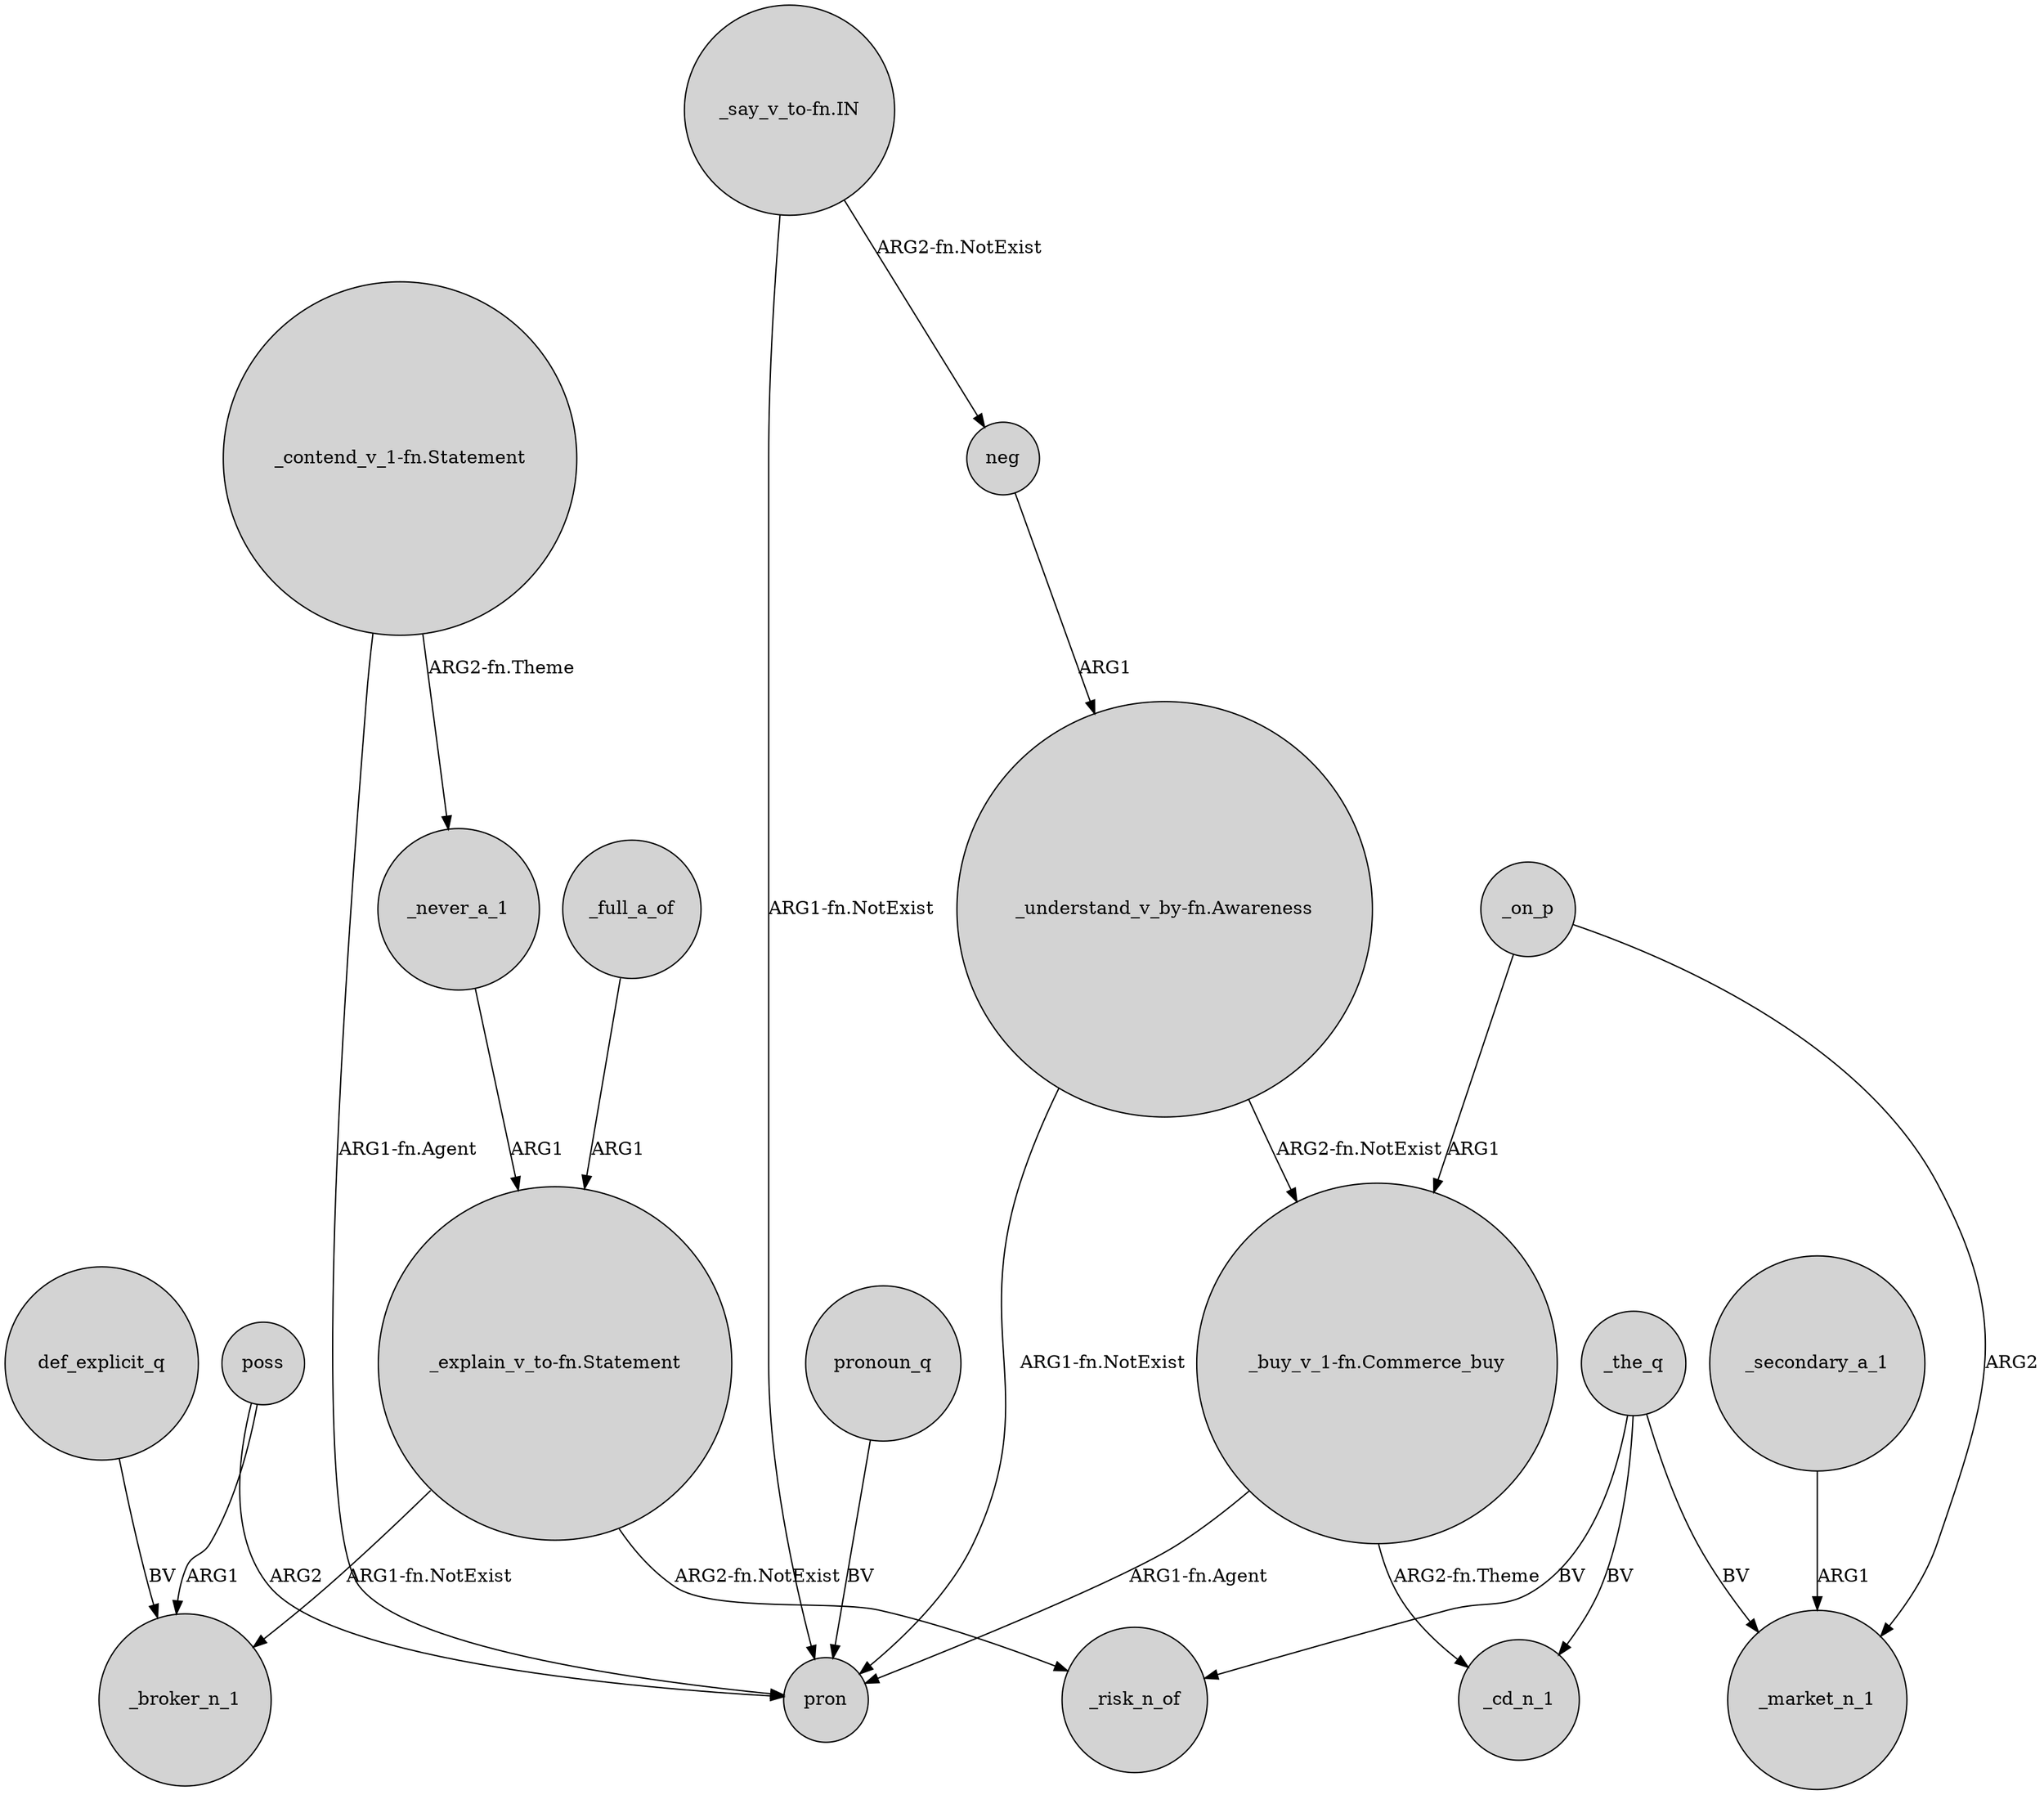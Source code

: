 digraph {
	node [shape=circle style=filled]
	"_explain_v_to-fn.Statement" -> _broker_n_1 [label="ARG1-fn.NotExist"]
	"_understand_v_by-fn.Awareness" -> pron [label="ARG1-fn.NotExist"]
	poss -> pron [label=ARG2]
	"_explain_v_to-fn.Statement" -> _risk_n_of [label="ARG2-fn.NotExist"]
	"_buy_v_1-fn.Commerce_buy" -> pron [label="ARG1-fn.Agent"]
	"_understand_v_by-fn.Awareness" -> "_buy_v_1-fn.Commerce_buy" [label="ARG2-fn.NotExist"]
	"_say_v_to-fn.IN" -> pron [label="ARG1-fn.NotExist"]
	_on_p -> _market_n_1 [label=ARG2]
	"_contend_v_1-fn.Statement" -> pron [label="ARG1-fn.Agent"]
	"_contend_v_1-fn.Statement" -> _never_a_1 [label="ARG2-fn.Theme"]
	_full_a_of -> "_explain_v_to-fn.Statement" [label=ARG1]
	"_buy_v_1-fn.Commerce_buy" -> _cd_n_1 [label="ARG2-fn.Theme"]
	_the_q -> _cd_n_1 [label=BV]
	pronoun_q -> pron [label=BV]
	neg -> "_understand_v_by-fn.Awareness" [label=ARG1]
	_secondary_a_1 -> _market_n_1 [label=ARG1]
	_on_p -> "_buy_v_1-fn.Commerce_buy" [label=ARG1]
	def_explicit_q -> _broker_n_1 [label=BV]
	_the_q -> _market_n_1 [label=BV]
	"_say_v_to-fn.IN" -> neg [label="ARG2-fn.NotExist"]
	poss -> _broker_n_1 [label=ARG1]
	_the_q -> _risk_n_of [label=BV]
	_never_a_1 -> "_explain_v_to-fn.Statement" [label=ARG1]
}
